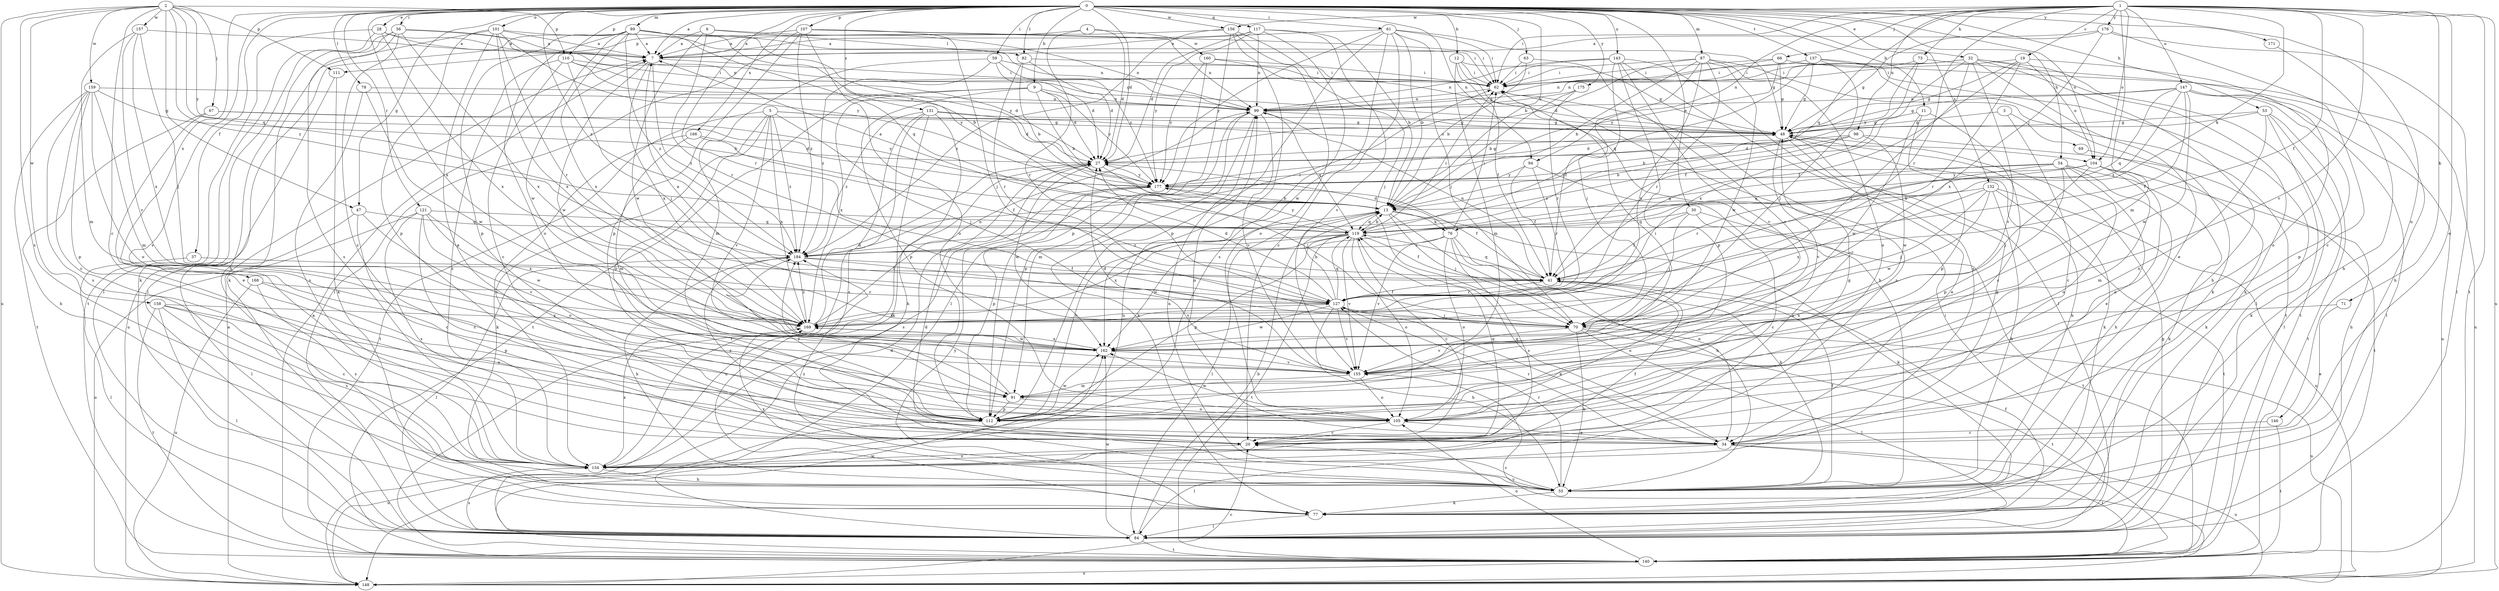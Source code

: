 strict digraph  {
0;
1;
2;
3;
4;
5;
6;
7;
9;
11;
12;
13;
19;
20;
27;
28;
30;
32;
34;
37;
41;
47;
48;
53;
54;
55;
56;
59;
61;
62;
63;
66;
67;
69;
70;
71;
73;
76;
77;
78;
82;
84;
87;
89;
91;
94;
98;
99;
101;
104;
105;
107;
110;
111;
112;
117;
119;
121;
127;
131;
132;
134;
137;
140;
143;
146;
147;
148;
155;
156;
157;
158;
159;
160;
162;
166;
168;
169;
171;
175;
176;
177;
184;
0 -> 7  [label=a];
0 -> 9  [label=b];
0 -> 11  [label=b];
0 -> 12  [label=b];
0 -> 13  [label=b];
0 -> 27  [label=d];
0 -> 28  [label=e];
0 -> 30  [label=e];
0 -> 32  [label=e];
0 -> 37  [label=f];
0 -> 47  [label=g];
0 -> 53  [label=h];
0 -> 54  [label=h];
0 -> 56  [label=i];
0 -> 59  [label=i];
0 -> 61  [label=i];
0 -> 63  [label=j];
0 -> 78  [label=l];
0 -> 82  [label=l];
0 -> 87  [label=m];
0 -> 89  [label=m];
0 -> 94  [label=n];
0 -> 101  [label=o];
0 -> 104  [label=o];
0 -> 107  [label=p];
0 -> 110  [label=p];
0 -> 117  [label=q];
0 -> 121  [label=r];
0 -> 127  [label=r];
0 -> 131  [label=s];
0 -> 132  [label=s];
0 -> 134  [label=s];
0 -> 137  [label=t];
0 -> 143  [label=u];
0 -> 146  [label=u];
0 -> 156  [label=w];
0 -> 166  [label=x];
0 -> 168  [label=x];
0 -> 169  [label=x];
0 -> 171  [label=y];
0 -> 175  [label=y];
0 -> 184  [label=z];
1 -> 19  [label=c];
1 -> 34  [label=e];
1 -> 41  [label=f];
1 -> 62  [label=i];
1 -> 66  [label=j];
1 -> 71  [label=k];
1 -> 73  [label=k];
1 -> 76  [label=k];
1 -> 91  [label=m];
1 -> 94  [label=n];
1 -> 98  [label=n];
1 -> 104  [label=o];
1 -> 119  [label=q];
1 -> 127  [label=r];
1 -> 140  [label=t];
1 -> 147  [label=u];
1 -> 148  [label=u];
1 -> 155  [label=v];
1 -> 156  [label=w];
1 -> 176  [label=y];
2 -> 20  [label=c];
2 -> 47  [label=g];
2 -> 67  [label=j];
2 -> 110  [label=p];
2 -> 111  [label=p];
2 -> 119  [label=q];
2 -> 134  [label=s];
2 -> 148  [label=u];
2 -> 157  [label=w];
2 -> 158  [label=w];
2 -> 159  [label=w];
2 -> 177  [label=y];
2 -> 184  [label=z];
3 -> 20  [label=c];
3 -> 48  [label=g];
3 -> 69  [label=j];
4 -> 27  [label=d];
4 -> 111  [label=p];
4 -> 127  [label=r];
4 -> 160  [label=w];
5 -> 48  [label=g];
5 -> 70  [label=j];
5 -> 104  [label=o];
5 -> 112  [label=p];
5 -> 134  [label=s];
5 -> 140  [label=t];
5 -> 155  [label=v];
5 -> 169  [label=x];
5 -> 184  [label=z];
6 -> 7  [label=a];
6 -> 82  [label=l];
6 -> 99  [label=n];
6 -> 127  [label=r];
6 -> 162  [label=w];
7 -> 62  [label=i];
7 -> 162  [label=w];
7 -> 169  [label=x];
7 -> 184  [label=z];
9 -> 13  [label=b];
9 -> 27  [label=d];
9 -> 99  [label=n];
9 -> 112  [label=p];
9 -> 140  [label=t];
9 -> 169  [label=x];
9 -> 177  [label=y];
11 -> 20  [label=c];
11 -> 48  [label=g];
11 -> 112  [label=p];
11 -> 162  [label=w];
12 -> 41  [label=f];
12 -> 48  [label=g];
12 -> 55  [label=h];
12 -> 62  [label=i];
12 -> 91  [label=m];
13 -> 7  [label=a];
13 -> 55  [label=h];
13 -> 70  [label=j];
13 -> 76  [label=k];
13 -> 77  [label=k];
13 -> 84  [label=l];
13 -> 119  [label=q];
19 -> 41  [label=f];
19 -> 48  [label=g];
19 -> 62  [label=i];
19 -> 104  [label=o];
19 -> 105  [label=o];
19 -> 127  [label=r];
20 -> 119  [label=q];
20 -> 134  [label=s];
20 -> 184  [label=z];
27 -> 48  [label=g];
27 -> 70  [label=j];
27 -> 148  [label=u];
27 -> 162  [label=w];
27 -> 177  [label=y];
28 -> 7  [label=a];
28 -> 84  [label=l];
28 -> 99  [label=n];
28 -> 140  [label=t];
28 -> 169  [label=x];
30 -> 20  [label=c];
30 -> 41  [label=f];
30 -> 70  [label=j];
30 -> 119  [label=q];
30 -> 140  [label=t];
32 -> 34  [label=e];
32 -> 55  [label=h];
32 -> 62  [label=i];
32 -> 70  [label=j];
32 -> 77  [label=k];
32 -> 99  [label=n];
32 -> 140  [label=t];
32 -> 155  [label=v];
32 -> 169  [label=x];
34 -> 48  [label=g];
34 -> 84  [label=l];
34 -> 99  [label=n];
34 -> 119  [label=q];
34 -> 127  [label=r];
34 -> 140  [label=t];
34 -> 148  [label=u];
37 -> 41  [label=f];
37 -> 84  [label=l];
41 -> 99  [label=n];
41 -> 105  [label=o];
41 -> 119  [label=q];
41 -> 127  [label=r];
47 -> 20  [label=c];
47 -> 84  [label=l];
47 -> 105  [label=o];
47 -> 119  [label=q];
48 -> 27  [label=d];
48 -> 34  [label=e];
48 -> 55  [label=h];
48 -> 77  [label=k];
48 -> 155  [label=v];
53 -> 13  [label=b];
53 -> 48  [label=g];
53 -> 77  [label=k];
53 -> 84  [label=l];
53 -> 105  [label=o];
53 -> 140  [label=t];
54 -> 34  [label=e];
54 -> 55  [label=h];
54 -> 77  [label=k];
54 -> 105  [label=o];
54 -> 112  [label=p];
54 -> 119  [label=q];
54 -> 127  [label=r];
54 -> 177  [label=y];
55 -> 20  [label=c];
55 -> 27  [label=d];
55 -> 41  [label=f];
55 -> 77  [label=k];
55 -> 99  [label=n];
55 -> 127  [label=r];
55 -> 169  [label=x];
55 -> 184  [label=z];
56 -> 7  [label=a];
56 -> 48  [label=g];
56 -> 55  [label=h];
56 -> 77  [label=k];
56 -> 134  [label=s];
56 -> 169  [label=x];
56 -> 34  [label=z];
59 -> 27  [label=d];
59 -> 62  [label=i];
59 -> 91  [label=m];
59 -> 177  [label=y];
59 -> 184  [label=z];
61 -> 7  [label=a];
61 -> 13  [label=b];
61 -> 20  [label=c];
61 -> 48  [label=g];
61 -> 62  [label=i];
61 -> 70  [label=j];
61 -> 112  [label=p];
61 -> 162  [label=w];
61 -> 177  [label=y];
62 -> 99  [label=n];
62 -> 134  [label=s];
63 -> 13  [label=b];
63 -> 62  [label=i];
63 -> 155  [label=v];
66 -> 48  [label=g];
66 -> 62  [label=i];
66 -> 99  [label=n];
66 -> 148  [label=u];
66 -> 177  [label=y];
67 -> 34  [label=e];
67 -> 48  [label=g];
67 -> 55  [label=h];
67 -> 177  [label=y];
69 -> 77  [label=k];
70 -> 55  [label=h];
70 -> 84  [label=l];
70 -> 140  [label=t];
70 -> 148  [label=u];
70 -> 155  [label=v];
71 -> 34  [label=e];
71 -> 169  [label=x];
73 -> 41  [label=f];
73 -> 55  [label=h];
73 -> 62  [label=i];
73 -> 177  [label=y];
76 -> 27  [label=d];
76 -> 34  [label=e];
76 -> 55  [label=h];
76 -> 62  [label=i];
76 -> 105  [label=o];
76 -> 134  [label=s];
76 -> 155  [label=v];
76 -> 184  [label=z];
77 -> 84  [label=l];
77 -> 177  [label=y];
78 -> 99  [label=n];
78 -> 134  [label=s];
78 -> 162  [label=w];
82 -> 13  [label=b];
82 -> 27  [label=d];
82 -> 62  [label=i];
82 -> 127  [label=r];
84 -> 13  [label=b];
84 -> 27  [label=d];
84 -> 41  [label=f];
84 -> 48  [label=g];
84 -> 62  [label=i];
84 -> 134  [label=s];
84 -> 140  [label=t];
84 -> 162  [label=w];
87 -> 13  [label=b];
87 -> 27  [label=d];
87 -> 41  [label=f];
87 -> 62  [label=i];
87 -> 105  [label=o];
87 -> 127  [label=r];
87 -> 140  [label=t];
87 -> 162  [label=w];
87 -> 169  [label=x];
89 -> 7  [label=a];
89 -> 13  [label=b];
89 -> 84  [label=l];
89 -> 99  [label=n];
89 -> 105  [label=o];
89 -> 112  [label=p];
89 -> 119  [label=q];
89 -> 162  [label=w];
89 -> 169  [label=x];
89 -> 177  [label=y];
89 -> 184  [label=z];
91 -> 105  [label=o];
91 -> 112  [label=p];
91 -> 184  [label=z];
94 -> 41  [label=f];
94 -> 127  [label=r];
94 -> 134  [label=s];
94 -> 177  [label=y];
98 -> 13  [label=b];
98 -> 27  [label=d];
98 -> 140  [label=t];
98 -> 162  [label=w];
98 -> 184  [label=z];
99 -> 48  [label=g];
99 -> 77  [label=k];
99 -> 91  [label=m];
99 -> 112  [label=p];
99 -> 119  [label=q];
99 -> 155  [label=v];
101 -> 7  [label=a];
101 -> 34  [label=e];
101 -> 62  [label=i];
101 -> 77  [label=k];
101 -> 112  [label=p];
101 -> 127  [label=r];
101 -> 169  [label=x];
101 -> 177  [label=y];
104 -> 55  [label=h];
104 -> 70  [label=j];
104 -> 91  [label=m];
104 -> 105  [label=o];
104 -> 119  [label=q];
104 -> 177  [label=y];
105 -> 20  [label=c];
105 -> 34  [label=e];
105 -> 162  [label=w];
107 -> 7  [label=a];
107 -> 62  [label=i];
107 -> 70  [label=j];
107 -> 84  [label=l];
107 -> 99  [label=n];
107 -> 105  [label=o];
107 -> 112  [label=p];
107 -> 184  [label=z];
110 -> 20  [label=c];
110 -> 27  [label=d];
110 -> 62  [label=i];
110 -> 70  [label=j];
110 -> 134  [label=s];
110 -> 177  [label=y];
111 -> 77  [label=k];
111 -> 148  [label=u];
112 -> 13  [label=b];
112 -> 48  [label=g];
112 -> 148  [label=u];
112 -> 162  [label=w];
112 -> 184  [label=z];
117 -> 7  [label=a];
117 -> 13  [label=b];
117 -> 27  [label=d];
117 -> 99  [label=n];
117 -> 134  [label=s];
117 -> 155  [label=v];
117 -> 177  [label=y];
119 -> 13  [label=b];
119 -> 20  [label=c];
119 -> 41  [label=f];
119 -> 62  [label=i];
119 -> 105  [label=o];
119 -> 112  [label=p];
119 -> 140  [label=t];
119 -> 155  [label=v];
119 -> 162  [label=w];
119 -> 169  [label=x];
119 -> 177  [label=y];
119 -> 184  [label=z];
121 -> 20  [label=c];
121 -> 119  [label=q];
121 -> 134  [label=s];
121 -> 148  [label=u];
121 -> 155  [label=v];
121 -> 162  [label=w];
121 -> 169  [label=x];
127 -> 7  [label=a];
127 -> 13  [label=b];
127 -> 27  [label=d];
127 -> 34  [label=e];
127 -> 41  [label=f];
127 -> 55  [label=h];
127 -> 70  [label=j];
127 -> 119  [label=q];
127 -> 155  [label=v];
127 -> 162  [label=w];
127 -> 169  [label=x];
131 -> 27  [label=d];
131 -> 48  [label=g];
131 -> 55  [label=h];
131 -> 77  [label=k];
131 -> 134  [label=s];
131 -> 140  [label=t];
131 -> 184  [label=z];
132 -> 13  [label=b];
132 -> 55  [label=h];
132 -> 70  [label=j];
132 -> 140  [label=t];
132 -> 148  [label=u];
132 -> 162  [label=w];
132 -> 169  [label=x];
134 -> 41  [label=f];
134 -> 55  [label=h];
134 -> 169  [label=x];
137 -> 48  [label=g];
137 -> 62  [label=i];
137 -> 70  [label=j];
137 -> 77  [label=k];
137 -> 84  [label=l];
137 -> 119  [label=q];
140 -> 7  [label=a];
140 -> 105  [label=o];
140 -> 148  [label=u];
140 -> 162  [label=w];
143 -> 62  [label=i];
143 -> 70  [label=j];
143 -> 84  [label=l];
143 -> 99  [label=n];
143 -> 112  [label=p];
143 -> 134  [label=s];
143 -> 155  [label=v];
146 -> 20  [label=c];
146 -> 140  [label=t];
147 -> 41  [label=f];
147 -> 48  [label=g];
147 -> 84  [label=l];
147 -> 99  [label=n];
147 -> 112  [label=p];
147 -> 119  [label=q];
147 -> 148  [label=u];
147 -> 162  [label=w];
147 -> 184  [label=z];
148 -> 7  [label=a];
148 -> 20  [label=c];
148 -> 155  [label=v];
155 -> 27  [label=d];
155 -> 62  [label=i];
155 -> 91  [label=m];
155 -> 105  [label=o];
156 -> 7  [label=a];
156 -> 70  [label=j];
156 -> 105  [label=o];
156 -> 112  [label=p];
156 -> 148  [label=u];
156 -> 184  [label=z];
157 -> 7  [label=a];
157 -> 70  [label=j];
157 -> 91  [label=m];
157 -> 155  [label=v];
157 -> 169  [label=x];
158 -> 20  [label=c];
158 -> 84  [label=l];
158 -> 105  [label=o];
158 -> 134  [label=s];
158 -> 140  [label=t];
158 -> 169  [label=x];
159 -> 13  [label=b];
159 -> 20  [label=c];
159 -> 91  [label=m];
159 -> 99  [label=n];
159 -> 105  [label=o];
159 -> 112  [label=p];
159 -> 134  [label=s];
159 -> 140  [label=t];
160 -> 48  [label=g];
160 -> 62  [label=i];
160 -> 84  [label=l];
160 -> 177  [label=y];
162 -> 155  [label=v];
162 -> 169  [label=x];
166 -> 27  [label=d];
166 -> 41  [label=f];
166 -> 77  [label=k];
166 -> 91  [label=m];
168 -> 112  [label=p];
168 -> 127  [label=r];
168 -> 134  [label=s];
168 -> 148  [label=u];
169 -> 27  [label=d];
169 -> 99  [label=n];
169 -> 162  [label=w];
169 -> 184  [label=z];
171 -> 55  [label=h];
175 -> 13  [label=b];
175 -> 99  [label=n];
175 -> 127  [label=r];
176 -> 7  [label=a];
176 -> 20  [label=c];
176 -> 48  [label=g];
176 -> 84  [label=l];
176 -> 169  [label=x];
177 -> 13  [label=b];
177 -> 41  [label=f];
177 -> 112  [label=p];
177 -> 134  [label=s];
184 -> 41  [label=f];
184 -> 55  [label=h];
184 -> 62  [label=i];
184 -> 84  [label=l];
184 -> 155  [label=v];
}
